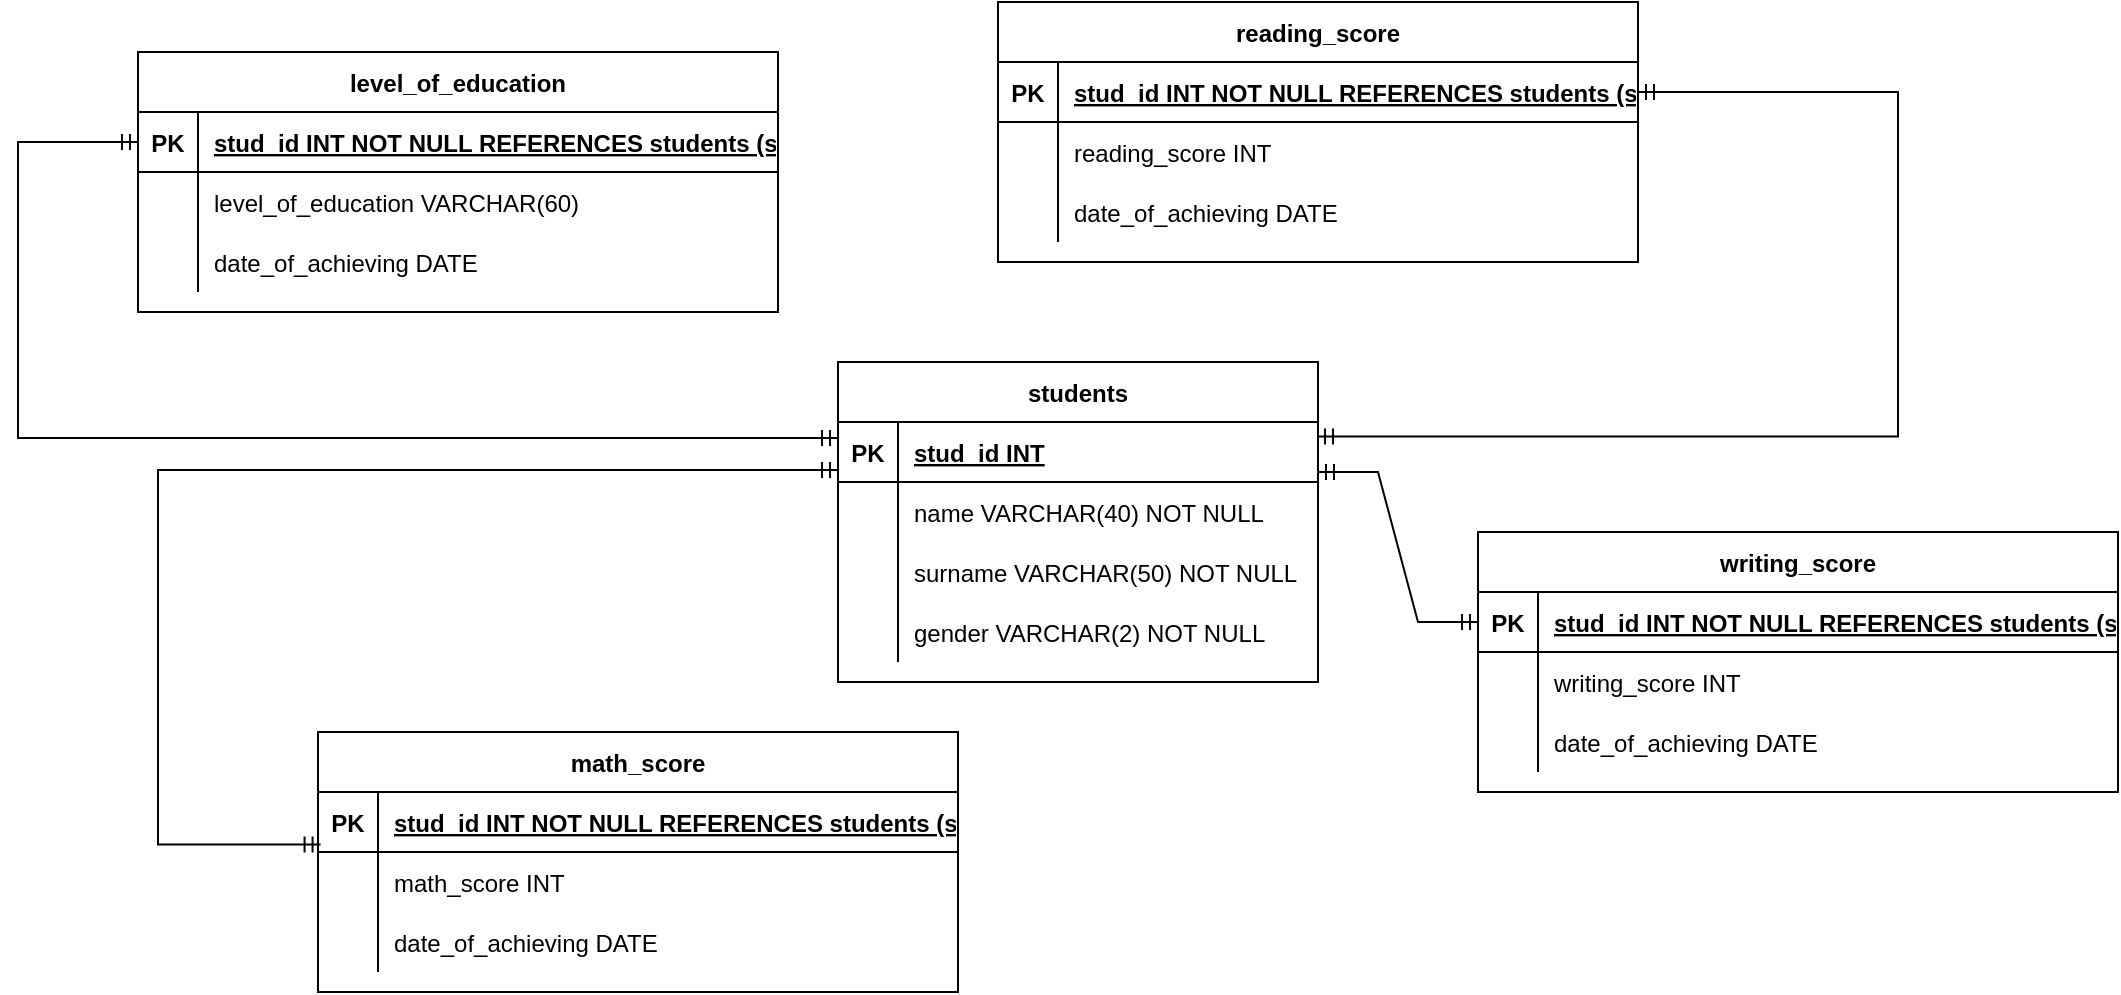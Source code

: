 <mxfile version="15.7.0" type="device"><diagram id="R2lEEEUBdFMjLlhIrx00" name="Page-1"><mxGraphModel dx="1888" dy="585" grid="1" gridSize="10" guides="1" tooltips="1" connect="1" arrows="1" fold="1" page="1" pageScale="1" pageWidth="850" pageHeight="1100" math="0" shadow="0" extFonts="Permanent Marker^https://fonts.googleapis.com/css?family=Permanent+Marker"><root><mxCell id="0"/><mxCell id="1" parent="0"/><mxCell id="a_I7g4t8E-ikQ3QfTNER-1" value="students" style="shape=table;startSize=30;container=1;collapsible=1;childLayout=tableLayout;fixedRows=1;rowLines=0;fontStyle=1;align=center;resizeLast=1;" vertex="1" parent="1"><mxGeometry x="90" y="235" width="240" height="160" as="geometry"/></mxCell><mxCell id="a_I7g4t8E-ikQ3QfTNER-2" value="" style="shape=partialRectangle;collapsible=0;dropTarget=0;pointerEvents=0;fillColor=none;points=[[0,0.5],[1,0.5]];portConstraint=eastwest;top=0;left=0;right=0;bottom=1;" vertex="1" parent="a_I7g4t8E-ikQ3QfTNER-1"><mxGeometry y="30" width="240" height="30" as="geometry"/></mxCell><mxCell id="a_I7g4t8E-ikQ3QfTNER-3" value="PK" style="shape=partialRectangle;overflow=hidden;connectable=0;fillColor=none;top=0;left=0;bottom=0;right=0;fontStyle=1;" vertex="1" parent="a_I7g4t8E-ikQ3QfTNER-2"><mxGeometry width="30" height="30" as="geometry"><mxRectangle width="30" height="30" as="alternateBounds"/></mxGeometry></mxCell><mxCell id="a_I7g4t8E-ikQ3QfTNER-4" value="stud_id INT " style="shape=partialRectangle;overflow=hidden;connectable=0;fillColor=none;top=0;left=0;bottom=0;right=0;align=left;spacingLeft=6;fontStyle=5;" vertex="1" parent="a_I7g4t8E-ikQ3QfTNER-2"><mxGeometry x="30" width="210" height="30" as="geometry"><mxRectangle width="210" height="30" as="alternateBounds"/></mxGeometry></mxCell><mxCell id="a_I7g4t8E-ikQ3QfTNER-5" value="" style="shape=partialRectangle;collapsible=0;dropTarget=0;pointerEvents=0;fillColor=none;points=[[0,0.5],[1,0.5]];portConstraint=eastwest;top=0;left=0;right=0;bottom=0;" vertex="1" parent="a_I7g4t8E-ikQ3QfTNER-1"><mxGeometry y="60" width="240" height="30" as="geometry"/></mxCell><mxCell id="a_I7g4t8E-ikQ3QfTNER-6" value="" style="shape=partialRectangle;overflow=hidden;connectable=0;fillColor=none;top=0;left=0;bottom=0;right=0;" vertex="1" parent="a_I7g4t8E-ikQ3QfTNER-5"><mxGeometry width="30" height="30" as="geometry"><mxRectangle width="30" height="30" as="alternateBounds"/></mxGeometry></mxCell><mxCell id="a_I7g4t8E-ikQ3QfTNER-7" value="name VARCHAR(40) NOT NULL" style="shape=partialRectangle;overflow=hidden;connectable=0;fillColor=none;top=0;left=0;bottom=0;right=0;align=left;spacingLeft=6;" vertex="1" parent="a_I7g4t8E-ikQ3QfTNER-5"><mxGeometry x="30" width="210" height="30" as="geometry"><mxRectangle width="210" height="30" as="alternateBounds"/></mxGeometry></mxCell><mxCell id="a_I7g4t8E-ikQ3QfTNER-8" value="" style="shape=partialRectangle;collapsible=0;dropTarget=0;pointerEvents=0;fillColor=none;points=[[0,0.5],[1,0.5]];portConstraint=eastwest;top=0;left=0;right=0;bottom=0;" vertex="1" parent="a_I7g4t8E-ikQ3QfTNER-1"><mxGeometry y="90" width="240" height="30" as="geometry"/></mxCell><mxCell id="a_I7g4t8E-ikQ3QfTNER-9" value="" style="shape=partialRectangle;overflow=hidden;connectable=0;fillColor=none;top=0;left=0;bottom=0;right=0;" vertex="1" parent="a_I7g4t8E-ikQ3QfTNER-8"><mxGeometry width="30" height="30" as="geometry"><mxRectangle width="30" height="30" as="alternateBounds"/></mxGeometry></mxCell><mxCell id="a_I7g4t8E-ikQ3QfTNER-10" value="surname VARCHAR(50) NOT NULL" style="shape=partialRectangle;overflow=hidden;connectable=0;fillColor=none;top=0;left=0;bottom=0;right=0;align=left;spacingLeft=6;" vertex="1" parent="a_I7g4t8E-ikQ3QfTNER-8"><mxGeometry x="30" width="210" height="30" as="geometry"><mxRectangle width="210" height="30" as="alternateBounds"/></mxGeometry></mxCell><mxCell id="a_I7g4t8E-ikQ3QfTNER-11" value="" style="shape=partialRectangle;collapsible=0;dropTarget=0;pointerEvents=0;fillColor=none;points=[[0,0.5],[1,0.5]];portConstraint=eastwest;top=0;left=0;right=0;bottom=0;" vertex="1" parent="a_I7g4t8E-ikQ3QfTNER-1"><mxGeometry y="120" width="240" height="30" as="geometry"/></mxCell><mxCell id="a_I7g4t8E-ikQ3QfTNER-12" value="" style="shape=partialRectangle;overflow=hidden;connectable=0;fillColor=none;top=0;left=0;bottom=0;right=0;" vertex="1" parent="a_I7g4t8E-ikQ3QfTNER-11"><mxGeometry width="30" height="30" as="geometry"><mxRectangle width="30" height="30" as="alternateBounds"/></mxGeometry></mxCell><mxCell id="a_I7g4t8E-ikQ3QfTNER-13" value="gender VARCHAR(2) NOT NULL" style="shape=partialRectangle;overflow=hidden;connectable=0;fillColor=none;top=0;left=0;bottom=0;right=0;align=left;spacingLeft=6;" vertex="1" parent="a_I7g4t8E-ikQ3QfTNER-11"><mxGeometry x="30" width="210" height="30" as="geometry"><mxRectangle width="210" height="30" as="alternateBounds"/></mxGeometry></mxCell><mxCell id="a_I7g4t8E-ikQ3QfTNER-14" value="level_of_education" style="shape=table;startSize=30;container=1;collapsible=1;childLayout=tableLayout;fixedRows=1;rowLines=0;fontStyle=1;align=center;resizeLast=1;" vertex="1" parent="1"><mxGeometry x="-260" y="80" width="320" height="130" as="geometry"/></mxCell><mxCell id="a_I7g4t8E-ikQ3QfTNER-15" value="" style="shape=partialRectangle;collapsible=0;dropTarget=0;pointerEvents=0;fillColor=none;points=[[0,0.5],[1,0.5]];portConstraint=eastwest;top=0;left=0;right=0;bottom=1;" vertex="1" parent="a_I7g4t8E-ikQ3QfTNER-14"><mxGeometry y="30" width="320" height="30" as="geometry"/></mxCell><mxCell id="a_I7g4t8E-ikQ3QfTNER-16" value="PK" style="shape=partialRectangle;overflow=hidden;connectable=0;fillColor=none;top=0;left=0;bottom=0;right=0;fontStyle=1;" vertex="1" parent="a_I7g4t8E-ikQ3QfTNER-15"><mxGeometry width="30" height="30" as="geometry"><mxRectangle width="30" height="30" as="alternateBounds"/></mxGeometry></mxCell><mxCell id="a_I7g4t8E-ikQ3QfTNER-17" value="stud_id INT NOT NULL REFERENCES students (stud_id)" style="shape=partialRectangle;overflow=hidden;connectable=0;fillColor=none;top=0;left=0;bottom=0;right=0;align=left;spacingLeft=6;fontStyle=5;" vertex="1" parent="a_I7g4t8E-ikQ3QfTNER-15"><mxGeometry x="30" width="290" height="30" as="geometry"><mxRectangle width="290" height="30" as="alternateBounds"/></mxGeometry></mxCell><mxCell id="a_I7g4t8E-ikQ3QfTNER-18" value="" style="shape=partialRectangle;collapsible=0;dropTarget=0;pointerEvents=0;fillColor=none;points=[[0,0.5],[1,0.5]];portConstraint=eastwest;top=0;left=0;right=0;bottom=0;" vertex="1" parent="a_I7g4t8E-ikQ3QfTNER-14"><mxGeometry y="60" width="320" height="30" as="geometry"/></mxCell><mxCell id="a_I7g4t8E-ikQ3QfTNER-19" value="" style="shape=partialRectangle;overflow=hidden;connectable=0;fillColor=none;top=0;left=0;bottom=0;right=0;" vertex="1" parent="a_I7g4t8E-ikQ3QfTNER-18"><mxGeometry width="30" height="30" as="geometry"><mxRectangle width="30" height="30" as="alternateBounds"/></mxGeometry></mxCell><mxCell id="a_I7g4t8E-ikQ3QfTNER-20" value="level_of_education VARCHAR(60)" style="shape=partialRectangle;overflow=hidden;connectable=0;fillColor=none;top=0;left=0;bottom=0;right=0;align=left;spacingLeft=6;" vertex="1" parent="a_I7g4t8E-ikQ3QfTNER-18"><mxGeometry x="30" width="290" height="30" as="geometry"><mxRectangle width="290" height="30" as="alternateBounds"/></mxGeometry></mxCell><mxCell id="a_I7g4t8E-ikQ3QfTNER-21" value="" style="shape=partialRectangle;collapsible=0;dropTarget=0;pointerEvents=0;fillColor=none;points=[[0,0.5],[1,0.5]];portConstraint=eastwest;top=0;left=0;right=0;bottom=0;" vertex="1" parent="a_I7g4t8E-ikQ3QfTNER-14"><mxGeometry y="90" width="320" height="30" as="geometry"/></mxCell><mxCell id="a_I7g4t8E-ikQ3QfTNER-22" value="" style="shape=partialRectangle;overflow=hidden;connectable=0;fillColor=none;top=0;left=0;bottom=0;right=0;" vertex="1" parent="a_I7g4t8E-ikQ3QfTNER-21"><mxGeometry width="30" height="30" as="geometry"><mxRectangle width="30" height="30" as="alternateBounds"/></mxGeometry></mxCell><mxCell id="a_I7g4t8E-ikQ3QfTNER-23" value="date_of_achieving DATE" style="shape=partialRectangle;overflow=hidden;connectable=0;fillColor=none;top=0;left=0;bottom=0;right=0;align=left;spacingLeft=6;" vertex="1" parent="a_I7g4t8E-ikQ3QfTNER-21"><mxGeometry x="30" width="290" height="30" as="geometry"><mxRectangle width="290" height="30" as="alternateBounds"/></mxGeometry></mxCell><mxCell id="a_I7g4t8E-ikQ3QfTNER-24" value="math_score" style="shape=table;startSize=30;container=1;collapsible=1;childLayout=tableLayout;fixedRows=1;rowLines=0;fontStyle=1;align=center;resizeLast=1;" vertex="1" parent="1"><mxGeometry x="-170" y="420" width="320" height="130" as="geometry"/></mxCell><mxCell id="a_I7g4t8E-ikQ3QfTNER-25" value="" style="shape=partialRectangle;collapsible=0;dropTarget=0;pointerEvents=0;fillColor=none;points=[[0,0.5],[1,0.5]];portConstraint=eastwest;top=0;left=0;right=0;bottom=1;" vertex="1" parent="a_I7g4t8E-ikQ3QfTNER-24"><mxGeometry y="30" width="320" height="30" as="geometry"/></mxCell><mxCell id="a_I7g4t8E-ikQ3QfTNER-26" value="PK" style="shape=partialRectangle;overflow=hidden;connectable=0;fillColor=none;top=0;left=0;bottom=0;right=0;fontStyle=1;" vertex="1" parent="a_I7g4t8E-ikQ3QfTNER-25"><mxGeometry width="30" height="30" as="geometry"><mxRectangle width="30" height="30" as="alternateBounds"/></mxGeometry></mxCell><mxCell id="a_I7g4t8E-ikQ3QfTNER-27" value="stud_id INT NOT NULL REFERENCES students (stud_id)" style="shape=partialRectangle;overflow=hidden;connectable=0;fillColor=none;top=0;left=0;bottom=0;right=0;align=left;spacingLeft=6;fontStyle=5;" vertex="1" parent="a_I7g4t8E-ikQ3QfTNER-25"><mxGeometry x="30" width="290" height="30" as="geometry"><mxRectangle width="290" height="30" as="alternateBounds"/></mxGeometry></mxCell><mxCell id="a_I7g4t8E-ikQ3QfTNER-28" value="" style="shape=partialRectangle;collapsible=0;dropTarget=0;pointerEvents=0;fillColor=none;points=[[0,0.5],[1,0.5]];portConstraint=eastwest;top=0;left=0;right=0;bottom=0;" vertex="1" parent="a_I7g4t8E-ikQ3QfTNER-24"><mxGeometry y="60" width="320" height="30" as="geometry"/></mxCell><mxCell id="a_I7g4t8E-ikQ3QfTNER-29" value="" style="shape=partialRectangle;overflow=hidden;connectable=0;fillColor=none;top=0;left=0;bottom=0;right=0;" vertex="1" parent="a_I7g4t8E-ikQ3QfTNER-28"><mxGeometry width="30" height="30" as="geometry"><mxRectangle width="30" height="30" as="alternateBounds"/></mxGeometry></mxCell><mxCell id="a_I7g4t8E-ikQ3QfTNER-30" value="math_score INT" style="shape=partialRectangle;overflow=hidden;connectable=0;fillColor=none;top=0;left=0;bottom=0;right=0;align=left;spacingLeft=6;" vertex="1" parent="a_I7g4t8E-ikQ3QfTNER-28"><mxGeometry x="30" width="290" height="30" as="geometry"><mxRectangle width="290" height="30" as="alternateBounds"/></mxGeometry></mxCell><mxCell id="a_I7g4t8E-ikQ3QfTNER-31" value="" style="shape=partialRectangle;collapsible=0;dropTarget=0;pointerEvents=0;fillColor=none;points=[[0,0.5],[1,0.5]];portConstraint=eastwest;top=0;left=0;right=0;bottom=0;" vertex="1" parent="a_I7g4t8E-ikQ3QfTNER-24"><mxGeometry y="90" width="320" height="30" as="geometry"/></mxCell><mxCell id="a_I7g4t8E-ikQ3QfTNER-32" value="" style="shape=partialRectangle;overflow=hidden;connectable=0;fillColor=none;top=0;left=0;bottom=0;right=0;" vertex="1" parent="a_I7g4t8E-ikQ3QfTNER-31"><mxGeometry width="30" height="30" as="geometry"><mxRectangle width="30" height="30" as="alternateBounds"/></mxGeometry></mxCell><mxCell id="a_I7g4t8E-ikQ3QfTNER-33" value="date_of_achieving DATE" style="shape=partialRectangle;overflow=hidden;connectable=0;fillColor=none;top=0;left=0;bottom=0;right=0;align=left;spacingLeft=6;" vertex="1" parent="a_I7g4t8E-ikQ3QfTNER-31"><mxGeometry x="30" width="290" height="30" as="geometry"><mxRectangle width="290" height="30" as="alternateBounds"/></mxGeometry></mxCell><mxCell id="a_I7g4t8E-ikQ3QfTNER-34" value="reading_score" style="shape=table;startSize=30;container=1;collapsible=1;childLayout=tableLayout;fixedRows=1;rowLines=0;fontStyle=1;align=center;resizeLast=1;" vertex="1" parent="1"><mxGeometry x="170" y="55" width="320" height="130" as="geometry"/></mxCell><mxCell id="a_I7g4t8E-ikQ3QfTNER-35" value="" style="shape=partialRectangle;collapsible=0;dropTarget=0;pointerEvents=0;fillColor=none;points=[[0,0.5],[1,0.5]];portConstraint=eastwest;top=0;left=0;right=0;bottom=1;" vertex="1" parent="a_I7g4t8E-ikQ3QfTNER-34"><mxGeometry y="30" width="320" height="30" as="geometry"/></mxCell><mxCell id="a_I7g4t8E-ikQ3QfTNER-36" value="PK" style="shape=partialRectangle;overflow=hidden;connectable=0;fillColor=none;top=0;left=0;bottom=0;right=0;fontStyle=1;" vertex="1" parent="a_I7g4t8E-ikQ3QfTNER-35"><mxGeometry width="30" height="30" as="geometry"><mxRectangle width="30" height="30" as="alternateBounds"/></mxGeometry></mxCell><mxCell id="a_I7g4t8E-ikQ3QfTNER-37" value="stud_id INT NOT NULL REFERENCES students (stud_id)" style="shape=partialRectangle;overflow=hidden;connectable=0;fillColor=none;top=0;left=0;bottom=0;right=0;align=left;spacingLeft=6;fontStyle=5;" vertex="1" parent="a_I7g4t8E-ikQ3QfTNER-35"><mxGeometry x="30" width="290" height="30" as="geometry"><mxRectangle width="290" height="30" as="alternateBounds"/></mxGeometry></mxCell><mxCell id="a_I7g4t8E-ikQ3QfTNER-38" value="" style="shape=partialRectangle;collapsible=0;dropTarget=0;pointerEvents=0;fillColor=none;points=[[0,0.5],[1,0.5]];portConstraint=eastwest;top=0;left=0;right=0;bottom=0;" vertex="1" parent="a_I7g4t8E-ikQ3QfTNER-34"><mxGeometry y="60" width="320" height="30" as="geometry"/></mxCell><mxCell id="a_I7g4t8E-ikQ3QfTNER-39" value="" style="shape=partialRectangle;overflow=hidden;connectable=0;fillColor=none;top=0;left=0;bottom=0;right=0;" vertex="1" parent="a_I7g4t8E-ikQ3QfTNER-38"><mxGeometry width="30" height="30" as="geometry"><mxRectangle width="30" height="30" as="alternateBounds"/></mxGeometry></mxCell><mxCell id="a_I7g4t8E-ikQ3QfTNER-40" value="reading_score INT" style="shape=partialRectangle;overflow=hidden;connectable=0;fillColor=none;top=0;left=0;bottom=0;right=0;align=left;spacingLeft=6;" vertex="1" parent="a_I7g4t8E-ikQ3QfTNER-38"><mxGeometry x="30" width="290" height="30" as="geometry"><mxRectangle width="290" height="30" as="alternateBounds"/></mxGeometry></mxCell><mxCell id="a_I7g4t8E-ikQ3QfTNER-41" value="" style="shape=partialRectangle;collapsible=0;dropTarget=0;pointerEvents=0;fillColor=none;points=[[0,0.5],[1,0.5]];portConstraint=eastwest;top=0;left=0;right=0;bottom=0;" vertex="1" parent="a_I7g4t8E-ikQ3QfTNER-34"><mxGeometry y="90" width="320" height="30" as="geometry"/></mxCell><mxCell id="a_I7g4t8E-ikQ3QfTNER-42" value="" style="shape=partialRectangle;overflow=hidden;connectable=0;fillColor=none;top=0;left=0;bottom=0;right=0;" vertex="1" parent="a_I7g4t8E-ikQ3QfTNER-41"><mxGeometry width="30" height="30" as="geometry"><mxRectangle width="30" height="30" as="alternateBounds"/></mxGeometry></mxCell><mxCell id="a_I7g4t8E-ikQ3QfTNER-43" value="date_of_achieving DATE" style="shape=partialRectangle;overflow=hidden;connectable=0;fillColor=none;top=0;left=0;bottom=0;right=0;align=left;spacingLeft=6;" vertex="1" parent="a_I7g4t8E-ikQ3QfTNER-41"><mxGeometry x="30" width="290" height="30" as="geometry"><mxRectangle width="290" height="30" as="alternateBounds"/></mxGeometry></mxCell><mxCell id="a_I7g4t8E-ikQ3QfTNER-44" value="writing_score" style="shape=table;startSize=30;container=1;collapsible=1;childLayout=tableLayout;fixedRows=1;rowLines=0;fontStyle=1;align=center;resizeLast=1;" vertex="1" parent="1"><mxGeometry x="410" y="320" width="320" height="130" as="geometry"/></mxCell><mxCell id="a_I7g4t8E-ikQ3QfTNER-45" value="" style="shape=partialRectangle;collapsible=0;dropTarget=0;pointerEvents=0;fillColor=none;points=[[0,0.5],[1,0.5]];portConstraint=eastwest;top=0;left=0;right=0;bottom=1;" vertex="1" parent="a_I7g4t8E-ikQ3QfTNER-44"><mxGeometry y="30" width="320" height="30" as="geometry"/></mxCell><mxCell id="a_I7g4t8E-ikQ3QfTNER-46" value="PK" style="shape=partialRectangle;overflow=hidden;connectable=0;fillColor=none;top=0;left=0;bottom=0;right=0;fontStyle=1;" vertex="1" parent="a_I7g4t8E-ikQ3QfTNER-45"><mxGeometry width="30" height="30" as="geometry"><mxRectangle width="30" height="30" as="alternateBounds"/></mxGeometry></mxCell><mxCell id="a_I7g4t8E-ikQ3QfTNER-47" value="stud_id INT NOT NULL REFERENCES students (stud_id)" style="shape=partialRectangle;overflow=hidden;connectable=0;fillColor=none;top=0;left=0;bottom=0;right=0;align=left;spacingLeft=6;fontStyle=5;" vertex="1" parent="a_I7g4t8E-ikQ3QfTNER-45"><mxGeometry x="30" width="290" height="30" as="geometry"><mxRectangle width="290" height="30" as="alternateBounds"/></mxGeometry></mxCell><mxCell id="a_I7g4t8E-ikQ3QfTNER-48" value="" style="shape=partialRectangle;collapsible=0;dropTarget=0;pointerEvents=0;fillColor=none;points=[[0,0.5],[1,0.5]];portConstraint=eastwest;top=0;left=0;right=0;bottom=0;" vertex="1" parent="a_I7g4t8E-ikQ3QfTNER-44"><mxGeometry y="60" width="320" height="30" as="geometry"/></mxCell><mxCell id="a_I7g4t8E-ikQ3QfTNER-49" value="" style="shape=partialRectangle;overflow=hidden;connectable=0;fillColor=none;top=0;left=0;bottom=0;right=0;" vertex="1" parent="a_I7g4t8E-ikQ3QfTNER-48"><mxGeometry width="30" height="30" as="geometry"><mxRectangle width="30" height="30" as="alternateBounds"/></mxGeometry></mxCell><mxCell id="a_I7g4t8E-ikQ3QfTNER-50" value="writing_score INT" style="shape=partialRectangle;overflow=hidden;connectable=0;fillColor=none;top=0;left=0;bottom=0;right=0;align=left;spacingLeft=6;" vertex="1" parent="a_I7g4t8E-ikQ3QfTNER-48"><mxGeometry x="30" width="290" height="30" as="geometry"><mxRectangle width="290" height="30" as="alternateBounds"/></mxGeometry></mxCell><mxCell id="a_I7g4t8E-ikQ3QfTNER-51" value="" style="shape=partialRectangle;collapsible=0;dropTarget=0;pointerEvents=0;fillColor=none;points=[[0,0.5],[1,0.5]];portConstraint=eastwest;top=0;left=0;right=0;bottom=0;" vertex="1" parent="a_I7g4t8E-ikQ3QfTNER-44"><mxGeometry y="90" width="320" height="30" as="geometry"/></mxCell><mxCell id="a_I7g4t8E-ikQ3QfTNER-52" value="" style="shape=partialRectangle;overflow=hidden;connectable=0;fillColor=none;top=0;left=0;bottom=0;right=0;" vertex="1" parent="a_I7g4t8E-ikQ3QfTNER-51"><mxGeometry width="30" height="30" as="geometry"><mxRectangle width="30" height="30" as="alternateBounds"/></mxGeometry></mxCell><mxCell id="a_I7g4t8E-ikQ3QfTNER-53" value="date_of_achieving DATE" style="shape=partialRectangle;overflow=hidden;connectable=0;fillColor=none;top=0;left=0;bottom=0;right=0;align=left;spacingLeft=6;" vertex="1" parent="a_I7g4t8E-ikQ3QfTNER-51"><mxGeometry x="30" width="290" height="30" as="geometry"><mxRectangle width="290" height="30" as="alternateBounds"/></mxGeometry></mxCell><mxCell id="a_I7g4t8E-ikQ3QfTNER-54" value="" style="edgeStyle=entityRelationEdgeStyle;fontSize=12;html=1;endArrow=ERmandOne;startArrow=ERmandOne;rounded=0;entryX=0;entryY=0.5;entryDx=0;entryDy=0;" edge="1" parent="1" target="a_I7g4t8E-ikQ3QfTNER-45"><mxGeometry width="100" height="100" relative="1" as="geometry"><mxPoint x="330" y="290" as="sourcePoint"/><mxPoint x="425" y="185" as="targetPoint"/></mxGeometry></mxCell><mxCell id="a_I7g4t8E-ikQ3QfTNER-56" value="" style="edgeStyle=elbowEdgeStyle;fontSize=12;html=1;endArrow=ERmandOne;startArrow=ERmandOne;rounded=0;exitX=0.004;exitY=0.873;exitDx=0;exitDy=0;exitPerimeter=0;" edge="1" parent="1" source="a_I7g4t8E-ikQ3QfTNER-25"><mxGeometry width="100" height="100" relative="1" as="geometry"><mxPoint x="-200" y="470" as="sourcePoint"/><mxPoint x="90" y="289" as="targetPoint"/><Array as="points"><mxPoint x="-250" y="350"/></Array></mxGeometry></mxCell><mxCell id="a_I7g4t8E-ikQ3QfTNER-58" value="" style="edgeStyle=elbowEdgeStyle;fontSize=12;html=1;endArrow=ERmandOne;startArrow=ERmandOne;rounded=0;exitX=0;exitY=0.5;exitDx=0;exitDy=0;" edge="1" parent="1" source="a_I7g4t8E-ikQ3QfTNER-15"><mxGeometry width="100" height="100" relative="1" as="geometry"><mxPoint x="-330" y="120" as="sourcePoint"/><mxPoint x="90" y="273" as="targetPoint"/><Array as="points"><mxPoint x="-320" y="260"/></Array></mxGeometry></mxCell><mxCell id="a_I7g4t8E-ikQ3QfTNER-59" value="" style="edgeStyle=elbowEdgeStyle;fontSize=12;html=1;endArrow=ERmandOne;startArrow=ERmandOne;rounded=0;exitX=0.998;exitY=0.24;exitDx=0;exitDy=0;exitPerimeter=0;entryX=1;entryY=0.5;entryDx=0;entryDy=0;" edge="1" parent="1" source="a_I7g4t8E-ikQ3QfTNER-2" target="a_I7g4t8E-ikQ3QfTNER-35"><mxGeometry width="100" height="100" relative="1" as="geometry"><mxPoint x="460" y="270" as="sourcePoint"/><mxPoint x="560" y="170" as="targetPoint"/><Array as="points"><mxPoint x="620" y="140"/></Array></mxGeometry></mxCell></root></mxGraphModel></diagram></mxfile>